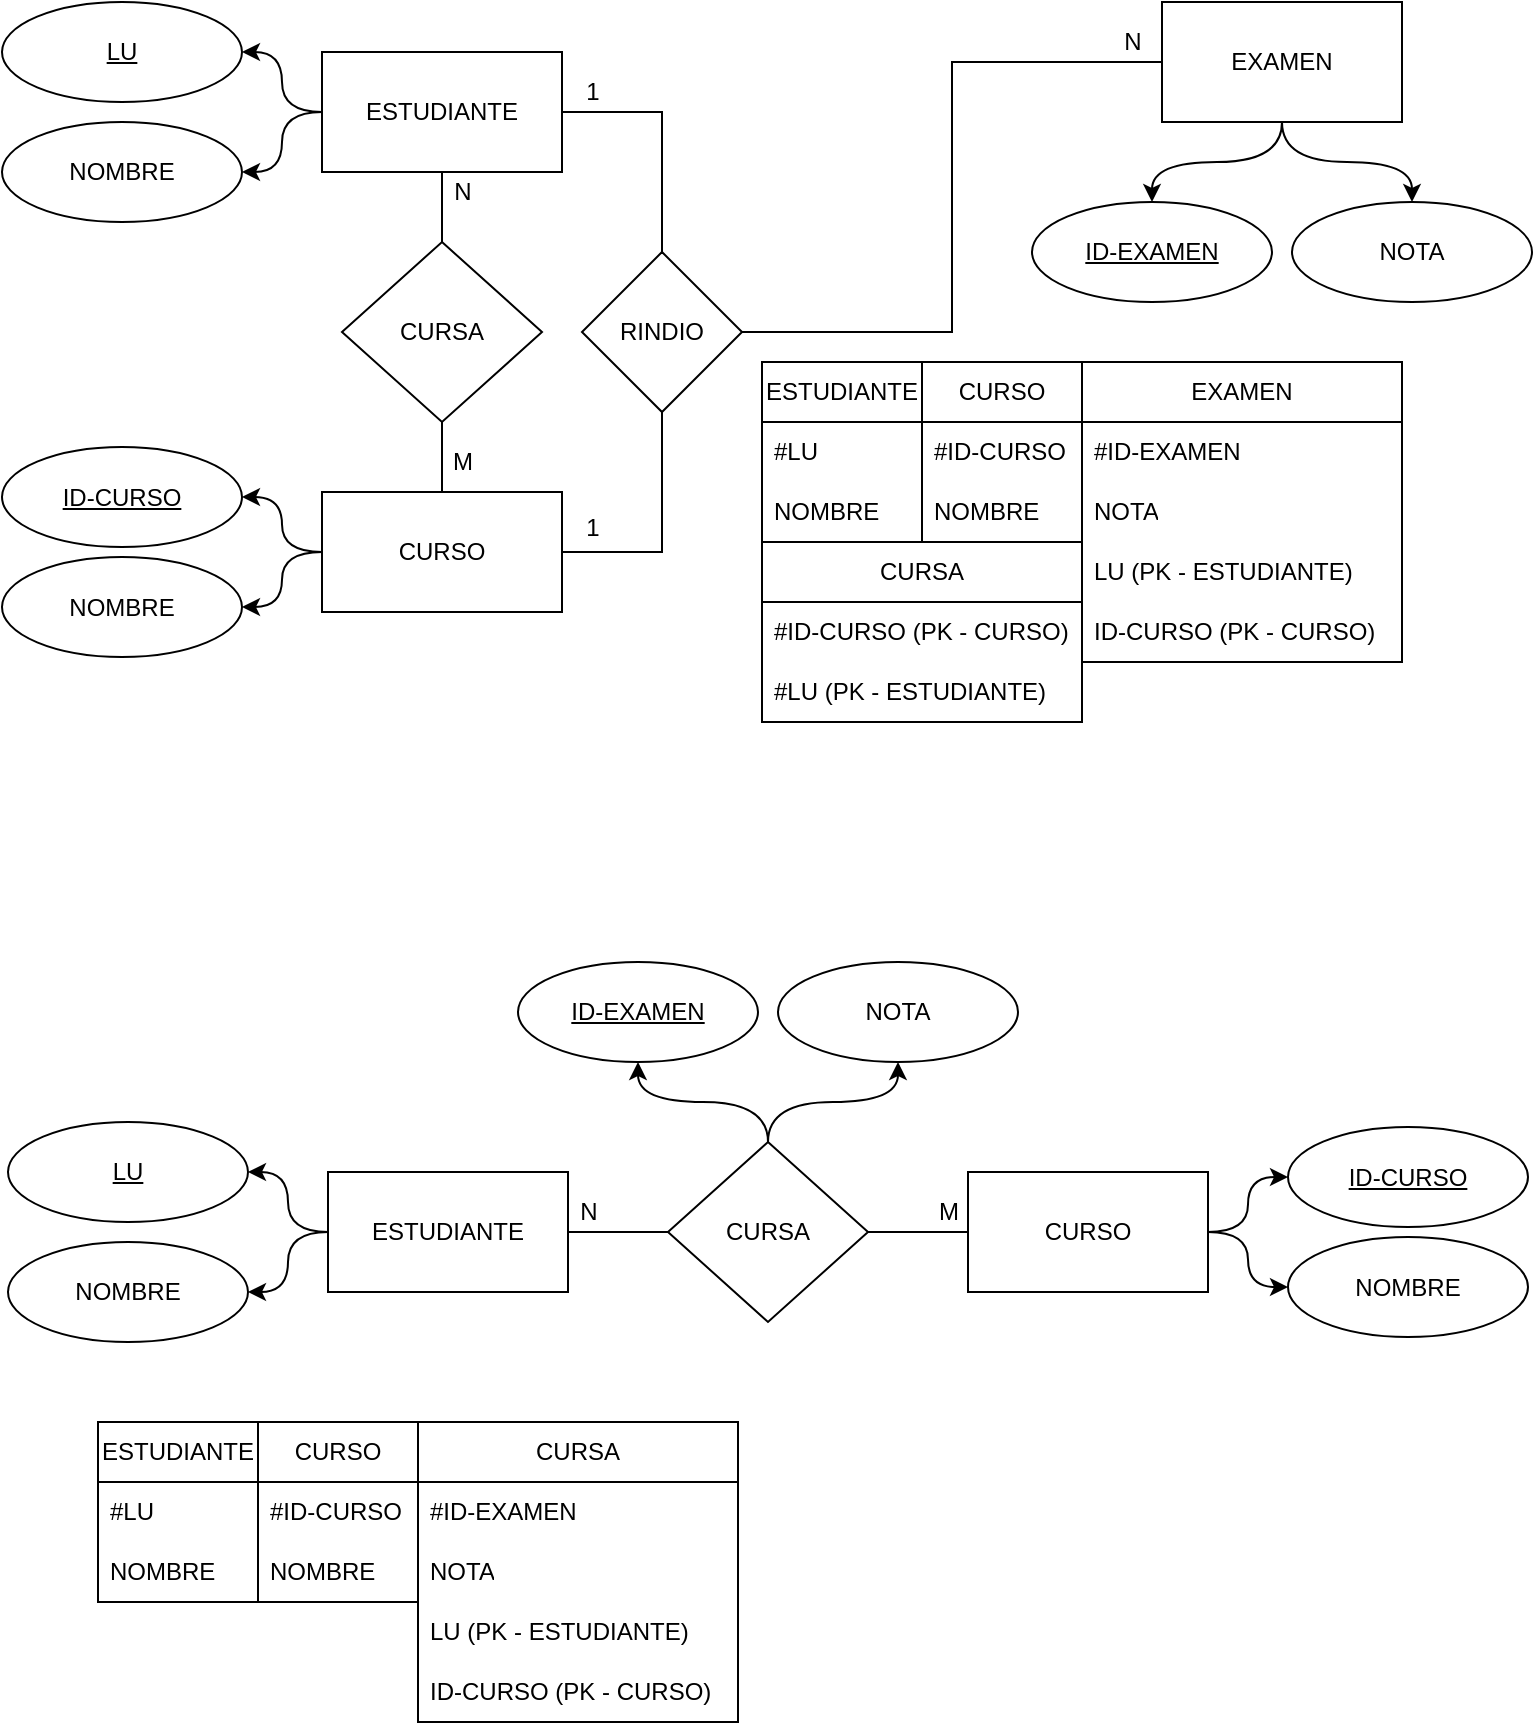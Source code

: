 <mxfile version="21.1.2" type="device">
  <diagram name="Page-1" id="-K69GNhwz2i8RtyotkYz">
    <mxGraphModel dx="956" dy="515" grid="1" gridSize="10" guides="1" tooltips="1" connect="1" arrows="1" fold="1" page="1" pageScale="1" pageWidth="827" pageHeight="1169" math="0" shadow="0">
      <root>
        <mxCell id="0" />
        <mxCell id="1" parent="0" />
        <mxCell id="aZgn16tqDFBkBz6feD2C-9" style="edgeStyle=orthogonalEdgeStyle;orthogonalLoop=1;jettySize=auto;html=1;entryX=1;entryY=0.5;entryDx=0;entryDy=0;curved=1;" parent="1" source="aZgn16tqDFBkBz6feD2C-12" target="aZgn16tqDFBkBz6feD2C-62" edge="1">
          <mxGeometry relative="1" as="geometry" />
        </mxCell>
        <mxCell id="aZgn16tqDFBkBz6feD2C-10" style="edgeStyle=orthogonalEdgeStyle;orthogonalLoop=1;jettySize=auto;html=1;entryX=1;entryY=0.5;entryDx=0;entryDy=0;curved=1;" parent="1" source="aZgn16tqDFBkBz6feD2C-12" target="aZgn16tqDFBkBz6feD2C-63" edge="1">
          <mxGeometry relative="1" as="geometry" />
        </mxCell>
        <mxCell id="aZgn16tqDFBkBz6feD2C-84" style="edgeStyle=orthogonalEdgeStyle;rounded=0;orthogonalLoop=1;jettySize=auto;html=1;endArrow=none;endFill=0;" parent="1" source="aZgn16tqDFBkBz6feD2C-12" target="aZgn16tqDFBkBz6feD2C-67" edge="1">
          <mxGeometry relative="1" as="geometry" />
        </mxCell>
        <mxCell id="aZgn16tqDFBkBz6feD2C-12" value="ESTUDIANTE" style="rounded=0;whiteSpace=wrap;html=1;" parent="1" vertex="1">
          <mxGeometry x="191" y="105" width="120" height="60" as="geometry" />
        </mxCell>
        <mxCell id="aZgn16tqDFBkBz6feD2C-16" style="edgeStyle=orthogonalEdgeStyle;rounded=0;orthogonalLoop=1;jettySize=auto;html=1;entryX=0.5;entryY=1;entryDx=0;entryDy=0;endArrow=none;endFill=0;" parent="1" source="aZgn16tqDFBkBz6feD2C-17" target="aZgn16tqDFBkBz6feD2C-12" edge="1">
          <mxGeometry relative="1" as="geometry" />
        </mxCell>
        <mxCell id="aZgn16tqDFBkBz6feD2C-17" value="CURSA" style="rhombus;whiteSpace=wrap;html=1;" parent="1" vertex="1">
          <mxGeometry x="201" y="200" width="100" height="90" as="geometry" />
        </mxCell>
        <mxCell id="aZgn16tqDFBkBz6feD2C-18" value="N" style="text;html=1;align=center;verticalAlign=middle;resizable=0;points=[];autosize=1;strokeColor=none;fillColor=none;" parent="1" vertex="1">
          <mxGeometry x="246" y="160" width="30" height="30" as="geometry" />
        </mxCell>
        <mxCell id="aZgn16tqDFBkBz6feD2C-19" style="edgeStyle=orthogonalEdgeStyle;rounded=0;orthogonalLoop=1;jettySize=auto;html=1;entryX=0.5;entryY=1;entryDx=0;entryDy=0;endArrow=none;endFill=0;" parent="1" source="aZgn16tqDFBkBz6feD2C-27" target="aZgn16tqDFBkBz6feD2C-17" edge="1">
          <mxGeometry relative="1" as="geometry" />
        </mxCell>
        <mxCell id="aZgn16tqDFBkBz6feD2C-22" style="edgeStyle=orthogonalEdgeStyle;orthogonalLoop=1;jettySize=auto;html=1;entryX=1;entryY=0.5;entryDx=0;entryDy=0;curved=1;" parent="1" source="aZgn16tqDFBkBz6feD2C-27" target="aZgn16tqDFBkBz6feD2C-31" edge="1">
          <mxGeometry relative="1" as="geometry" />
        </mxCell>
        <mxCell id="aZgn16tqDFBkBz6feD2C-23" style="edgeStyle=orthogonalEdgeStyle;orthogonalLoop=1;jettySize=auto;html=1;entryX=1;entryY=0.5;entryDx=0;entryDy=0;curved=1;" parent="1" source="aZgn16tqDFBkBz6feD2C-27" target="aZgn16tqDFBkBz6feD2C-32" edge="1">
          <mxGeometry relative="1" as="geometry" />
        </mxCell>
        <mxCell id="aZgn16tqDFBkBz6feD2C-85" style="edgeStyle=orthogonalEdgeStyle;rounded=0;orthogonalLoop=1;jettySize=auto;html=1;endArrow=none;endFill=0;" parent="1" source="aZgn16tqDFBkBz6feD2C-27" target="aZgn16tqDFBkBz6feD2C-67" edge="1">
          <mxGeometry relative="1" as="geometry">
            <mxPoint x="361" y="290" as="targetPoint" />
          </mxGeometry>
        </mxCell>
        <mxCell id="aZgn16tqDFBkBz6feD2C-27" value="CURSO" style="rounded=0;whiteSpace=wrap;html=1;" parent="1" vertex="1">
          <mxGeometry x="191" y="325" width="120" height="60" as="geometry" />
        </mxCell>
        <mxCell id="aZgn16tqDFBkBz6feD2C-28" value="M" style="text;html=1;align=center;verticalAlign=middle;resizable=0;points=[];autosize=1;strokeColor=none;fillColor=none;" parent="1" vertex="1">
          <mxGeometry x="246" y="295" width="30" height="30" as="geometry" />
        </mxCell>
        <mxCell id="aZgn16tqDFBkBz6feD2C-31" value="&lt;u&gt;ID-CURSO&lt;/u&gt;" style="ellipse;whiteSpace=wrap;html=1;" parent="1" vertex="1">
          <mxGeometry x="31" y="302.5" width="120" height="50" as="geometry" />
        </mxCell>
        <mxCell id="aZgn16tqDFBkBz6feD2C-32" value="NOMBRE" style="ellipse;whiteSpace=wrap;html=1;" parent="1" vertex="1">
          <mxGeometry x="31" y="357.5" width="120" height="50" as="geometry" />
        </mxCell>
        <mxCell id="aZgn16tqDFBkBz6feD2C-33" value="ESTUDIANTE" style="swimlane;fontStyle=0;childLayout=stackLayout;horizontal=1;startSize=30;horizontalStack=0;resizeParent=1;resizeParentMax=0;resizeLast=0;collapsible=1;marginBottom=0;whiteSpace=wrap;html=1;" parent="1" vertex="1">
          <mxGeometry x="411" y="260" width="80" height="90" as="geometry" />
        </mxCell>
        <mxCell id="aZgn16tqDFBkBz6feD2C-34" value="#LU" style="text;strokeColor=none;fillColor=none;align=left;verticalAlign=middle;spacingLeft=4;spacingRight=4;overflow=hidden;points=[[0,0.5],[1,0.5]];portConstraint=eastwest;rotatable=0;whiteSpace=wrap;html=1;" parent="aZgn16tqDFBkBz6feD2C-33" vertex="1">
          <mxGeometry y="30" width="80" height="30" as="geometry" />
        </mxCell>
        <mxCell id="aZgn16tqDFBkBz6feD2C-35" value="NOMBRE" style="text;strokeColor=none;fillColor=none;align=left;verticalAlign=middle;spacingLeft=4;spacingRight=4;overflow=hidden;points=[[0,0.5],[1,0.5]];portConstraint=eastwest;rotatable=0;whiteSpace=wrap;html=1;" parent="aZgn16tqDFBkBz6feD2C-33" vertex="1">
          <mxGeometry y="60" width="80" height="30" as="geometry" />
        </mxCell>
        <mxCell id="aZgn16tqDFBkBz6feD2C-41" value="CURSO" style="swimlane;fontStyle=0;childLayout=stackLayout;horizontal=1;startSize=30;horizontalStack=0;resizeParent=1;resizeParentMax=0;resizeLast=0;collapsible=1;marginBottom=0;whiteSpace=wrap;html=1;" parent="1" vertex="1">
          <mxGeometry x="491" y="260" width="80" height="90" as="geometry" />
        </mxCell>
        <mxCell id="aZgn16tqDFBkBz6feD2C-42" value="#ID-CURSO" style="text;strokeColor=none;fillColor=none;align=left;verticalAlign=middle;spacingLeft=4;spacingRight=4;overflow=hidden;points=[[0,0.5],[1,0.5]];portConstraint=eastwest;rotatable=0;whiteSpace=wrap;html=1;" parent="aZgn16tqDFBkBz6feD2C-41" vertex="1">
          <mxGeometry y="30" width="80" height="30" as="geometry" />
        </mxCell>
        <mxCell id="aZgn16tqDFBkBz6feD2C-43" value="NOMBRE" style="text;strokeColor=none;fillColor=none;align=left;verticalAlign=middle;spacingLeft=4;spacingRight=4;overflow=hidden;points=[[0,0.5],[1,0.5]];portConstraint=eastwest;rotatable=0;whiteSpace=wrap;html=1;" parent="aZgn16tqDFBkBz6feD2C-41" vertex="1">
          <mxGeometry y="60" width="80" height="30" as="geometry" />
        </mxCell>
        <mxCell id="aZgn16tqDFBkBz6feD2C-46" value="EXAMEN" style="swimlane;fontStyle=0;childLayout=stackLayout;horizontal=1;startSize=30;horizontalStack=0;resizeParent=1;resizeParentMax=0;resizeLast=0;collapsible=1;marginBottom=0;whiteSpace=wrap;html=1;" parent="1" vertex="1">
          <mxGeometry x="571" y="260" width="160" height="150" as="geometry" />
        </mxCell>
        <mxCell id="aZgn16tqDFBkBz6feD2C-47" value="#ID-EXAMEN" style="text;strokeColor=none;fillColor=none;align=left;verticalAlign=middle;spacingLeft=4;spacingRight=4;overflow=hidden;points=[[0,0.5],[1,0.5]];portConstraint=eastwest;rotatable=0;whiteSpace=wrap;html=1;" parent="aZgn16tqDFBkBz6feD2C-46" vertex="1">
          <mxGeometry y="30" width="160" height="30" as="geometry" />
        </mxCell>
        <mxCell id="aZgn16tqDFBkBz6feD2C-48" value="NOTA" style="text;strokeColor=none;fillColor=none;align=left;verticalAlign=middle;spacingLeft=4;spacingRight=4;overflow=hidden;points=[[0,0.5],[1,0.5]];portConstraint=eastwest;rotatable=0;whiteSpace=wrap;html=1;" parent="aZgn16tqDFBkBz6feD2C-46" vertex="1">
          <mxGeometry y="60" width="160" height="30" as="geometry" />
        </mxCell>
        <mxCell id="aZgn16tqDFBkBz6feD2C-49" value="LU (PK - ESTUDIANTE)" style="text;strokeColor=none;fillColor=none;align=left;verticalAlign=middle;spacingLeft=4;spacingRight=4;overflow=hidden;points=[[0,0.5],[1,0.5]];portConstraint=eastwest;rotatable=0;whiteSpace=wrap;html=1;" parent="aZgn16tqDFBkBz6feD2C-46" vertex="1">
          <mxGeometry y="90" width="160" height="30" as="geometry" />
        </mxCell>
        <mxCell id="aZgn16tqDFBkBz6feD2C-50" value="ID-CURSO (PK - CURSO)" style="text;strokeColor=none;fillColor=none;align=left;verticalAlign=middle;spacingLeft=4;spacingRight=4;overflow=hidden;points=[[0,0.5],[1,0.5]];portConstraint=eastwest;rotatable=0;whiteSpace=wrap;html=1;" parent="aZgn16tqDFBkBz6feD2C-46" vertex="1">
          <mxGeometry y="120" width="160" height="30" as="geometry" />
        </mxCell>
        <mxCell id="aZgn16tqDFBkBz6feD2C-62" value="&lt;u&gt;LU&lt;/u&gt;" style="ellipse;whiteSpace=wrap;html=1;" parent="1" vertex="1">
          <mxGeometry x="31" y="80" width="120" height="50" as="geometry" />
        </mxCell>
        <mxCell id="aZgn16tqDFBkBz6feD2C-63" value="NOMBRE" style="ellipse;whiteSpace=wrap;html=1;" parent="1" vertex="1">
          <mxGeometry x="31" y="140" width="120" height="50" as="geometry" />
        </mxCell>
        <mxCell id="aZgn16tqDFBkBz6feD2C-83" style="edgeStyle=orthogonalEdgeStyle;rounded=0;orthogonalLoop=1;jettySize=auto;html=1;entryX=0;entryY=0.5;entryDx=0;entryDy=0;endArrow=none;endFill=0;" parent="1" source="aZgn16tqDFBkBz6feD2C-67" target="aZgn16tqDFBkBz6feD2C-73" edge="1">
          <mxGeometry relative="1" as="geometry">
            <mxPoint x="711" y="390" as="targetPoint" />
          </mxGeometry>
        </mxCell>
        <mxCell id="aZgn16tqDFBkBz6feD2C-67" value="RINDIO" style="rhombus;whiteSpace=wrap;html=1;" parent="1" vertex="1">
          <mxGeometry x="321" y="205" width="80" height="80" as="geometry" />
        </mxCell>
        <mxCell id="aZgn16tqDFBkBz6feD2C-90" style="edgeStyle=orthogonalEdgeStyle;orthogonalLoop=1;jettySize=auto;html=1;entryX=0.5;entryY=0;entryDx=0;entryDy=0;curved=1;" parent="1" source="aZgn16tqDFBkBz6feD2C-73" target="aZgn16tqDFBkBz6feD2C-78" edge="1">
          <mxGeometry relative="1" as="geometry" />
        </mxCell>
        <mxCell id="aZgn16tqDFBkBz6feD2C-91" style="edgeStyle=orthogonalEdgeStyle;orthogonalLoop=1;jettySize=auto;html=1;entryX=0.5;entryY=0;entryDx=0;entryDy=0;curved=1;" parent="1" source="aZgn16tqDFBkBz6feD2C-73" target="aZgn16tqDFBkBz6feD2C-77" edge="1">
          <mxGeometry relative="1" as="geometry" />
        </mxCell>
        <mxCell id="aZgn16tqDFBkBz6feD2C-73" value="EXAMEN" style="rounded=0;whiteSpace=wrap;html=1;" parent="1" vertex="1">
          <mxGeometry x="611" y="80" width="120" height="60" as="geometry" />
        </mxCell>
        <mxCell id="aZgn16tqDFBkBz6feD2C-74" value="N" style="text;html=1;align=center;verticalAlign=middle;resizable=0;points=[];autosize=1;strokeColor=none;fillColor=none;" parent="1" vertex="1">
          <mxGeometry x="581" y="85" width="30" height="30" as="geometry" />
        </mxCell>
        <mxCell id="aZgn16tqDFBkBz6feD2C-77" value="NOTA" style="ellipse;whiteSpace=wrap;html=1;" parent="1" vertex="1">
          <mxGeometry x="676" y="180" width="120" height="50" as="geometry" />
        </mxCell>
        <mxCell id="aZgn16tqDFBkBz6feD2C-78" value="&lt;u&gt;ID-EXAMEN&lt;/u&gt;" style="ellipse;whiteSpace=wrap;html=1;" parent="1" vertex="1">
          <mxGeometry x="546" y="180" width="120" height="50" as="geometry" />
        </mxCell>
        <mxCell id="aZgn16tqDFBkBz6feD2C-87" value="1" style="text;html=1;align=center;verticalAlign=middle;resizable=0;points=[];autosize=1;strokeColor=none;fillColor=none;" parent="1" vertex="1">
          <mxGeometry x="311" y="110" width="30" height="30" as="geometry" />
        </mxCell>
        <mxCell id="aZgn16tqDFBkBz6feD2C-88" value="1" style="text;html=1;align=center;verticalAlign=middle;resizable=0;points=[];autosize=1;strokeColor=none;fillColor=none;" parent="1" vertex="1">
          <mxGeometry x="311" y="327.5" width="30" height="30" as="geometry" />
        </mxCell>
        <mxCell id="aZgn16tqDFBkBz6feD2C-92" value="CURSA" style="swimlane;fontStyle=0;childLayout=stackLayout;horizontal=1;startSize=30;horizontalStack=0;resizeParent=1;resizeParentMax=0;resizeLast=0;collapsible=1;marginBottom=0;whiteSpace=wrap;html=1;" parent="1" vertex="1">
          <mxGeometry x="411" y="350" width="160" height="90" as="geometry" />
        </mxCell>
        <mxCell id="aZgn16tqDFBkBz6feD2C-93" value="#ID-CURSO (PK - CURSO)" style="text;align=left;verticalAlign=middle;spacingLeft=4;spacingRight=4;overflow=hidden;points=[[0,0.5],[1,0.5]];portConstraint=eastwest;rotatable=0;whiteSpace=wrap;html=1;" parent="aZgn16tqDFBkBz6feD2C-92" vertex="1">
          <mxGeometry y="30" width="160" height="30" as="geometry" />
        </mxCell>
        <mxCell id="aZgn16tqDFBkBz6feD2C-94" value="#LU (PK - ESTUDIANTE)" style="text;align=left;verticalAlign=middle;spacingLeft=4;spacingRight=4;overflow=hidden;points=[[0,0.5],[1,0.5]];portConstraint=eastwest;rotatable=0;whiteSpace=wrap;html=1;" parent="aZgn16tqDFBkBz6feD2C-92" vertex="1">
          <mxGeometry y="60" width="160" height="30" as="geometry" />
        </mxCell>
        <mxCell id="aZgn16tqDFBkBz6feD2C-97" style="edgeStyle=orthogonalEdgeStyle;orthogonalLoop=1;jettySize=auto;html=1;entryX=1;entryY=0.5;entryDx=0;entryDy=0;curved=1;" parent="1" source="aZgn16tqDFBkBz6feD2C-99" target="aZgn16tqDFBkBz6feD2C-110" edge="1">
          <mxGeometry relative="1" as="geometry" />
        </mxCell>
        <mxCell id="aZgn16tqDFBkBz6feD2C-98" style="edgeStyle=orthogonalEdgeStyle;orthogonalLoop=1;jettySize=auto;html=1;entryX=1;entryY=0.5;entryDx=0;entryDy=0;curved=1;" parent="1" source="aZgn16tqDFBkBz6feD2C-99" target="aZgn16tqDFBkBz6feD2C-111" edge="1">
          <mxGeometry relative="1" as="geometry" />
        </mxCell>
        <mxCell id="aZgn16tqDFBkBz6feD2C-99" value="ESTUDIANTE" style="rounded=0;whiteSpace=wrap;html=1;" parent="1" vertex="1">
          <mxGeometry x="194" y="665" width="120" height="60" as="geometry" />
        </mxCell>
        <mxCell id="aZgn16tqDFBkBz6feD2C-100" style="edgeStyle=orthogonalEdgeStyle;rounded=0;orthogonalLoop=1;jettySize=auto;html=1;entryX=1;entryY=0.5;entryDx=0;entryDy=0;endArrow=none;endFill=0;" parent="1" source="aZgn16tqDFBkBz6feD2C-101" target="aZgn16tqDFBkBz6feD2C-99" edge="1">
          <mxGeometry relative="1" as="geometry" />
        </mxCell>
        <mxCell id="aZgn16tqDFBkBz6feD2C-116" style="edgeStyle=orthogonalEdgeStyle;orthogonalLoop=1;jettySize=auto;html=1;exitX=0.5;exitY=0;exitDx=0;exitDy=0;entryX=0.5;entryY=1;entryDx=0;entryDy=0;curved=1;" parent="1" source="aZgn16tqDFBkBz6feD2C-101" target="aZgn16tqDFBkBz6feD2C-113" edge="1">
          <mxGeometry relative="1" as="geometry" />
        </mxCell>
        <mxCell id="aZgn16tqDFBkBz6feD2C-117" style="edgeStyle=orthogonalEdgeStyle;orthogonalLoop=1;jettySize=auto;html=1;entryX=0.5;entryY=1;entryDx=0;entryDy=0;curved=1;" parent="1" source="aZgn16tqDFBkBz6feD2C-101" target="aZgn16tqDFBkBz6feD2C-115" edge="1">
          <mxGeometry relative="1" as="geometry" />
        </mxCell>
        <mxCell id="aZgn16tqDFBkBz6feD2C-101" value="CURSA" style="rhombus;whiteSpace=wrap;html=1;" parent="1" vertex="1">
          <mxGeometry x="364" y="650" width="100" height="90" as="geometry" />
        </mxCell>
        <mxCell id="aZgn16tqDFBkBz6feD2C-102" value="N" style="text;html=1;align=center;verticalAlign=middle;resizable=0;points=[];autosize=1;strokeColor=none;fillColor=none;" parent="1" vertex="1">
          <mxGeometry x="309" y="670" width="30" height="30" as="geometry" />
        </mxCell>
        <mxCell id="aZgn16tqDFBkBz6feD2C-103" style="edgeStyle=orthogonalEdgeStyle;rounded=0;orthogonalLoop=1;jettySize=auto;html=1;entryX=1;entryY=0.5;entryDx=0;entryDy=0;endArrow=none;endFill=0;" parent="1" source="aZgn16tqDFBkBz6feD2C-106" target="aZgn16tqDFBkBz6feD2C-101" edge="1">
          <mxGeometry relative="1" as="geometry" />
        </mxCell>
        <mxCell id="aZgn16tqDFBkBz6feD2C-104" style="edgeStyle=orthogonalEdgeStyle;orthogonalLoop=1;jettySize=auto;html=1;entryX=0;entryY=0.5;entryDx=0;entryDy=0;curved=1;" parent="1" source="aZgn16tqDFBkBz6feD2C-106" target="aZgn16tqDFBkBz6feD2C-108" edge="1">
          <mxGeometry relative="1" as="geometry" />
        </mxCell>
        <mxCell id="aZgn16tqDFBkBz6feD2C-105" style="edgeStyle=orthogonalEdgeStyle;orthogonalLoop=1;jettySize=auto;html=1;entryX=0;entryY=0.5;entryDx=0;entryDy=0;curved=1;" parent="1" source="aZgn16tqDFBkBz6feD2C-106" target="aZgn16tqDFBkBz6feD2C-109" edge="1">
          <mxGeometry relative="1" as="geometry" />
        </mxCell>
        <mxCell id="aZgn16tqDFBkBz6feD2C-106" value="CURSO" style="rounded=0;whiteSpace=wrap;html=1;" parent="1" vertex="1">
          <mxGeometry x="514" y="665" width="120" height="60" as="geometry" />
        </mxCell>
        <mxCell id="aZgn16tqDFBkBz6feD2C-107" value="M" style="text;html=1;align=center;verticalAlign=middle;resizable=0;points=[];autosize=1;strokeColor=none;fillColor=none;" parent="1" vertex="1">
          <mxGeometry x="489" y="670" width="30" height="30" as="geometry" />
        </mxCell>
        <mxCell id="aZgn16tqDFBkBz6feD2C-108" value="&lt;u&gt;ID-CURSO&lt;/u&gt;" style="ellipse;whiteSpace=wrap;html=1;" parent="1" vertex="1">
          <mxGeometry x="674" y="642.5" width="120" height="50" as="geometry" />
        </mxCell>
        <mxCell id="aZgn16tqDFBkBz6feD2C-109" value="NOMBRE" style="ellipse;whiteSpace=wrap;html=1;" parent="1" vertex="1">
          <mxGeometry x="674" y="697.5" width="120" height="50" as="geometry" />
        </mxCell>
        <mxCell id="aZgn16tqDFBkBz6feD2C-110" value="&lt;u&gt;LU&lt;/u&gt;" style="ellipse;whiteSpace=wrap;html=1;" parent="1" vertex="1">
          <mxGeometry x="34" y="640" width="120" height="50" as="geometry" />
        </mxCell>
        <mxCell id="aZgn16tqDFBkBz6feD2C-111" value="NOMBRE" style="ellipse;whiteSpace=wrap;html=1;" parent="1" vertex="1">
          <mxGeometry x="34" y="700" width="120" height="50" as="geometry" />
        </mxCell>
        <mxCell id="aZgn16tqDFBkBz6feD2C-113" value="&lt;u&gt;ID-EXAMEN&lt;/u&gt;" style="ellipse;whiteSpace=wrap;html=1;" parent="1" vertex="1">
          <mxGeometry x="289" y="560" width="120" height="50" as="geometry" />
        </mxCell>
        <mxCell id="aZgn16tqDFBkBz6feD2C-115" value="NOTA" style="ellipse;whiteSpace=wrap;html=1;" parent="1" vertex="1">
          <mxGeometry x="419" y="560" width="120" height="50" as="geometry" />
        </mxCell>
        <mxCell id="aZgn16tqDFBkBz6feD2C-118" value="ESTUDIANTE" style="swimlane;fontStyle=0;childLayout=stackLayout;horizontal=1;startSize=30;horizontalStack=0;resizeParent=1;resizeParentMax=0;resizeLast=0;collapsible=1;marginBottom=0;whiteSpace=wrap;html=1;" parent="1" vertex="1">
          <mxGeometry x="79" y="790" width="80" height="90" as="geometry" />
        </mxCell>
        <mxCell id="aZgn16tqDFBkBz6feD2C-119" value="#LU" style="text;strokeColor=none;fillColor=none;align=left;verticalAlign=middle;spacingLeft=4;spacingRight=4;overflow=hidden;points=[[0,0.5],[1,0.5]];portConstraint=eastwest;rotatable=0;whiteSpace=wrap;html=1;" parent="aZgn16tqDFBkBz6feD2C-118" vertex="1">
          <mxGeometry y="30" width="80" height="30" as="geometry" />
        </mxCell>
        <mxCell id="aZgn16tqDFBkBz6feD2C-120" value="NOMBRE" style="text;strokeColor=none;fillColor=none;align=left;verticalAlign=middle;spacingLeft=4;spacingRight=4;overflow=hidden;points=[[0,0.5],[1,0.5]];portConstraint=eastwest;rotatable=0;whiteSpace=wrap;html=1;" parent="aZgn16tqDFBkBz6feD2C-118" vertex="1">
          <mxGeometry y="60" width="80" height="30" as="geometry" />
        </mxCell>
        <mxCell id="aZgn16tqDFBkBz6feD2C-121" value="CURSO" style="swimlane;fontStyle=0;childLayout=stackLayout;horizontal=1;startSize=30;horizontalStack=0;resizeParent=1;resizeParentMax=0;resizeLast=0;collapsible=1;marginBottom=0;whiteSpace=wrap;html=1;" parent="1" vertex="1">
          <mxGeometry x="159" y="790" width="80" height="90" as="geometry" />
        </mxCell>
        <mxCell id="aZgn16tqDFBkBz6feD2C-122" value="#ID-CURSO" style="text;strokeColor=none;fillColor=none;align=left;verticalAlign=middle;spacingLeft=4;spacingRight=4;overflow=hidden;points=[[0,0.5],[1,0.5]];portConstraint=eastwest;rotatable=0;whiteSpace=wrap;html=1;" parent="aZgn16tqDFBkBz6feD2C-121" vertex="1">
          <mxGeometry y="30" width="80" height="30" as="geometry" />
        </mxCell>
        <mxCell id="aZgn16tqDFBkBz6feD2C-123" value="NOMBRE" style="text;strokeColor=none;fillColor=none;align=left;verticalAlign=middle;spacingLeft=4;spacingRight=4;overflow=hidden;points=[[0,0.5],[1,0.5]];portConstraint=eastwest;rotatable=0;whiteSpace=wrap;html=1;" parent="aZgn16tqDFBkBz6feD2C-121" vertex="1">
          <mxGeometry y="60" width="80" height="30" as="geometry" />
        </mxCell>
        <mxCell id="aZgn16tqDFBkBz6feD2C-124" value="CURSA" style="swimlane;fontStyle=0;childLayout=stackLayout;horizontal=1;startSize=30;horizontalStack=0;resizeParent=1;resizeParentMax=0;resizeLast=0;collapsible=1;marginBottom=0;whiteSpace=wrap;html=1;" parent="1" vertex="1">
          <mxGeometry x="239" y="790" width="160" height="150" as="geometry" />
        </mxCell>
        <mxCell id="aZgn16tqDFBkBz6feD2C-125" value="#ID-EXAMEN" style="text;strokeColor=none;fillColor=none;align=left;verticalAlign=middle;spacingLeft=4;spacingRight=4;overflow=hidden;points=[[0,0.5],[1,0.5]];portConstraint=eastwest;rotatable=0;whiteSpace=wrap;html=1;" parent="aZgn16tqDFBkBz6feD2C-124" vertex="1">
          <mxGeometry y="30" width="160" height="30" as="geometry" />
        </mxCell>
        <mxCell id="aZgn16tqDFBkBz6feD2C-126" value="NOTA" style="text;strokeColor=none;fillColor=none;align=left;verticalAlign=middle;spacingLeft=4;spacingRight=4;overflow=hidden;points=[[0,0.5],[1,0.5]];portConstraint=eastwest;rotatable=0;whiteSpace=wrap;html=1;" parent="aZgn16tqDFBkBz6feD2C-124" vertex="1">
          <mxGeometry y="60" width="160" height="30" as="geometry" />
        </mxCell>
        <mxCell id="aZgn16tqDFBkBz6feD2C-127" value="LU (PK - ESTUDIANTE)" style="text;strokeColor=none;fillColor=none;align=left;verticalAlign=middle;spacingLeft=4;spacingRight=4;overflow=hidden;points=[[0,0.5],[1,0.5]];portConstraint=eastwest;rotatable=0;whiteSpace=wrap;html=1;" parent="aZgn16tqDFBkBz6feD2C-124" vertex="1">
          <mxGeometry y="90" width="160" height="30" as="geometry" />
        </mxCell>
        <mxCell id="aZgn16tqDFBkBz6feD2C-128" value="ID-CURSO (PK - CURSO)" style="text;strokeColor=none;fillColor=none;align=left;verticalAlign=middle;spacingLeft=4;spacingRight=4;overflow=hidden;points=[[0,0.5],[1,0.5]];portConstraint=eastwest;rotatable=0;whiteSpace=wrap;html=1;" parent="aZgn16tqDFBkBz6feD2C-124" vertex="1">
          <mxGeometry y="120" width="160" height="30" as="geometry" />
        </mxCell>
      </root>
    </mxGraphModel>
  </diagram>
</mxfile>
